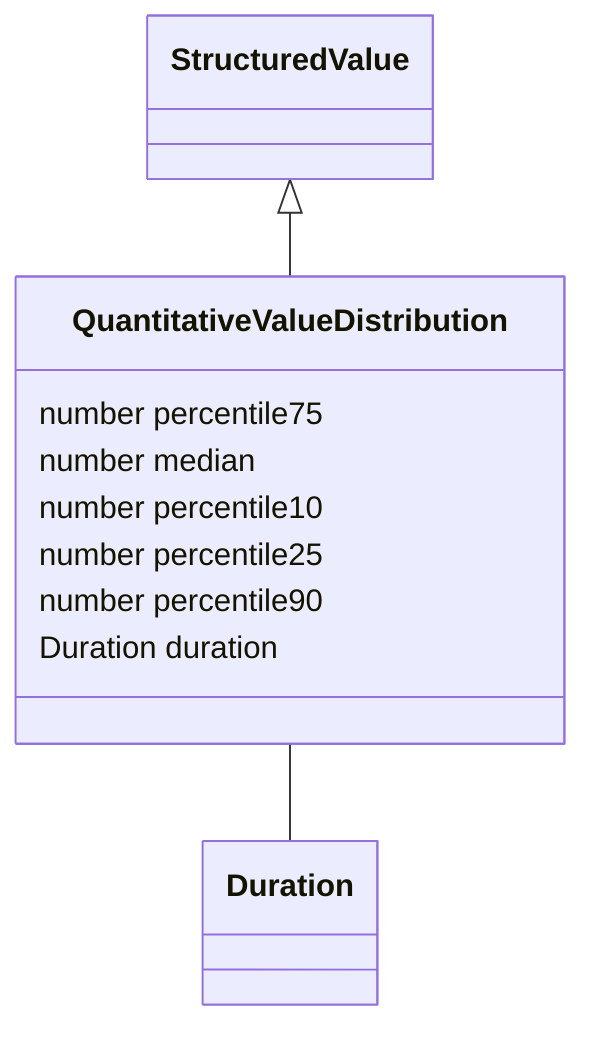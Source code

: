 classDiagram
  QuantitativeValueDistribution -- Duration


StructuredValue <|-- QuantitativeValueDistribution
class QuantitativeValueDistribution {

  number percentile75
  number median
  number percentile10
  number percentile25
  number percentile90
  Duration duration

}